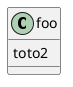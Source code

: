 {
  "sha1": "2zwif6ornn89ryv4gmpszoutjdgo10g",
  "insertion": {
    "when": "2024-05-30T20:48:20.142Z",
    "user": "plantuml@gmail.com"
  }
}
@startuml
class foo {
  toto2
  'rtrt
}
@enduml
